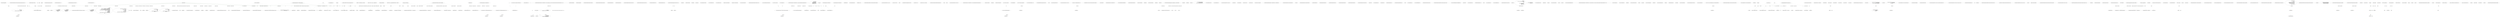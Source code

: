 digraph  {
n369 [label="CommandLine.Text.HelpText", span=""];
n370 [label="CommandLine.ParserResult<T>", span=""];
n371 [label=pr, span=""];
n372 [label="System.Func<CommandLine.Error, string>", span=""];
n373 [label=int, span=""];
n374 [label=text, span=""];
n375 [label=string, span=""];
n376 [label=maxLength, span=""];
n377 [label=remainingSpace, span=""];
n0 [cluster="CommandLine.Text.HelpText.HelpText()", label="Entry CommandLine.Text.HelpText.HelpText()", span="34-34"];
n1 [cluster="CommandLine.Text.HelpText.HelpText()", label="Exit CommandLine.Text.HelpText.HelpText()", span="34-34"];
n2 [cluster="CommandLine.Text.HelpText.HelpText(CommandLine.Text.SentenceBuilder)", label="Entry CommandLine.Text.HelpText.HelpText(CommandLine.Text.SentenceBuilder)", span="46-46"];
n3 [cluster="CommandLine.Text.HelpText.HelpText(CommandLine.Text.SentenceBuilder)", label="Exit CommandLine.Text.HelpText.HelpText(CommandLine.Text.SentenceBuilder)", span="46-46"];
n4 [cluster="CommandLine.Text.HelpText.HelpText(string)", label="Entry CommandLine.Text.HelpText.HelpText(string)", span="57-57"];
n5 [cluster="CommandLine.Text.HelpText.HelpText(string)", label="Exit CommandLine.Text.HelpText.HelpText(string)", span="57-57"];
n6 [cluster="CommandLine.Text.HelpText.HelpText(CommandLine.Text.SentenceBuilder, string)", label="Entry CommandLine.Text.HelpText.HelpText(CommandLine.Text.SentenceBuilder, string)", span="68-68"];
n7 [cluster="CommandLine.Text.HelpText.HelpText(CommandLine.Text.SentenceBuilder, string)", label="Exit CommandLine.Text.HelpText.HelpText(CommandLine.Text.SentenceBuilder, string)", span="68-68"];
n8 [cluster="CommandLine.Text.HelpText.HelpText(string, string)", label="Entry CommandLine.Text.HelpText.HelpText(string, string)", span="80-80"];
n9 [cluster="CommandLine.Text.HelpText.HelpText(string, string)", label="Exit CommandLine.Text.HelpText.HelpText(string, string)", span="80-80"];
n10 [cluster="CommandLine.Text.HelpText.HelpText(CommandLine.Text.SentenceBuilder, string, string)", label="Entry CommandLine.Text.HelpText.HelpText(CommandLine.Text.SentenceBuilder, string, string)", span="93-93"];
n11 [cluster="CommandLine.Text.HelpText.HelpText(CommandLine.Text.SentenceBuilder, string, string)", label="sentenceBuilder == null", span="95-95"];
n13 [cluster="CommandLine.Text.HelpText.HelpText(CommandLine.Text.SentenceBuilder, string, string)", label="heading == null", span="96-96"];
n15 [cluster="CommandLine.Text.HelpText.HelpText(CommandLine.Text.SentenceBuilder, string, string)", label="copyright == null", span="97-97"];
n19 [cluster="CommandLine.Text.HelpText.HelpText(CommandLine.Text.SentenceBuilder, string, string)", label="this.sentenceBuilder = sentenceBuilder", span="102-102"];
n20 [cluster="CommandLine.Text.HelpText.HelpText(CommandLine.Text.SentenceBuilder, string, string)", label="this.heading = heading", span="103-103"];
n21 [cluster="CommandLine.Text.HelpText.HelpText(CommandLine.Text.SentenceBuilder, string, string)", label="this.copyright = copyright", span="104-104"];
n12 [cluster="CommandLine.Text.HelpText.HelpText(CommandLine.Text.SentenceBuilder, string, string)", label="throw new ArgumentNullException(''sentenceBuilder'');", span="95-95"];
n14 [cluster="CommandLine.Text.HelpText.HelpText(CommandLine.Text.SentenceBuilder, string, string)", label="throw new ArgumentNullException(''heading'');", span="96-96"];
n16 [cluster="CommandLine.Text.HelpText.HelpText(CommandLine.Text.SentenceBuilder, string, string)", label="throw new ArgumentNullException(''copyright'');", span="97-97"];
n17 [cluster="CommandLine.Text.HelpText.HelpText(CommandLine.Text.SentenceBuilder, string, string)", label="preOptionsHelp = new StringBuilder(BuilderCapacity)", span="99-99"];
n18 [cluster="CommandLine.Text.HelpText.HelpText(CommandLine.Text.SentenceBuilder, string, string)", label="postOptionsHelp = new StringBuilder(BuilderCapacity)", span="100-100"];
n24 [cluster="System.Text.StringBuilder.StringBuilder(int)", label="Entry System.Text.StringBuilder.StringBuilder(int)", span="0-0"];
n22 [cluster="CommandLine.Text.HelpText.HelpText(CommandLine.Text.SentenceBuilder, string, string)", label="Exit CommandLine.Text.HelpText.HelpText(CommandLine.Text.SentenceBuilder, string, string)", span="93-93"];
n23 [cluster="System.ArgumentNullException.ArgumentNullException(string)", label="Entry System.ArgumentNullException.ArgumentNullException(string)", span="0-0"];
n25 [cluster="CommandLine.Text.HelpText.AutoBuild<T>(CommandLine.ParserResult<T>, System.Func<CommandLine.Text.HelpText, CommandLine.Text.HelpText>, bool)", label="Entry CommandLine.Text.HelpText.AutoBuild<T>(CommandLine.ParserResult<T>, System.Func<CommandLine.Text.HelpText, CommandLine.Text.HelpText>, bool)", span="199-199"];
n26 [cluster="CommandLine.Text.HelpText.AutoBuild<T>(CommandLine.ParserResult<T>, System.Func<CommandLine.Text.HelpText, CommandLine.Text.HelpText>, bool)", label="var auto = new HelpText {\r\n                Heading = HeadingInfo.Default,\r\n                Copyright = CopyrightInfo.Default,\r\n                AdditionalNewLineAfterOption = true,\r\n                AddDashesToOption = !verbsIndex\r\n            }", span="204-209"];
n28 [cluster="CommandLine.Text.HelpText.AutoBuild<T>(CommandLine.ParserResult<T>, System.Func<CommandLine.Text.HelpText, CommandLine.Text.HelpText>, bool)", label="onError != null && parserResult.Tag == ParserResultType.NotParsed", span="213-213"];
n29 [cluster="CommandLine.Text.HelpText.AutoBuild<T>(CommandLine.ParserResult<T>, System.Func<CommandLine.Text.HelpText, CommandLine.Text.HelpText>, bool)", label="errors = ((NotParsed<T>)parserResult).Errors", span="215-215"];
n31 [cluster="CommandLine.Text.HelpText.AutoBuild<T>(CommandLine.ParserResult<T>, System.Func<CommandLine.Text.HelpText, CommandLine.Text.HelpText>, bool)", label="auto = onError(auto)", span="219-219"];
n38 [cluster="CommandLine.Text.HelpText.AutoBuild<T>(CommandLine.ParserResult<T>, System.Func<CommandLine.Text.HelpText, CommandLine.Text.HelpText>, bool)", label="(verbsIndex && parserResult.VerbTypes.Any()) || errors.Any(e => e.Tag == ErrorType.NoVerbSelectedError)", span="235-235"];
n40 [cluster="CommandLine.Text.HelpText.AutoBuild<T>(CommandLine.ParserResult<T>, System.Func<CommandLine.Text.HelpText, CommandLine.Text.HelpText>, bool)", label="auto.AddVerbs(parserResult.VerbTypes.ToArray())", span="238-238"];
n41 [cluster="CommandLine.Text.HelpText.AutoBuild<T>(CommandLine.ParserResult<T>, System.Func<CommandLine.Text.HelpText, CommandLine.Text.HelpText>, bool)", label="auto.AddOptions(parserResult.Value)", span="242-242"];
n27 [cluster="CommandLine.Text.HelpText.AutoBuild<T>(CommandLine.ParserResult<T>, System.Func<CommandLine.Text.HelpText, CommandLine.Text.HelpText>, bool)", label="var errors = Enumerable.Empty<Error>()", span="211-211"];
n34 [cluster="CommandLine.Text.HelpText.AutoBuild<T>(CommandLine.ParserResult<T>, System.Func<CommandLine.Text.HelpText, CommandLine.Text.HelpText>, bool)", label="license.FromJust().AddToHelpText(auto, true)", span="226-226"];
n37 [cluster="CommandLine.Text.HelpText.AutoBuild<T>(CommandLine.ParserResult<T>, System.Func<CommandLine.Text.HelpText, CommandLine.Text.HelpText>, bool)", label="usage.FromJust().AddToHelpText(auto, true)", span="232-232"];
n39 [cluster="CommandLine.Text.HelpText.AutoBuild<T>(CommandLine.ParserResult<T>, System.Func<CommandLine.Text.HelpText, CommandLine.Text.HelpText>, bool)", label="auto.AddDashesToOption = false", span="237-237"];
n42 [cluster="CommandLine.Text.HelpText.AutoBuild<T>(CommandLine.ParserResult<T>, System.Func<CommandLine.Text.HelpText, CommandLine.Text.HelpText>, bool)", label="return auto;", span="245-245"];
n44 [cluster="System.Linq.Enumerable.Empty<TResult>()", label="Entry System.Linq.Enumerable.Empty<TResult>()", span="0-0"];
n32 [cluster="CommandLine.Text.HelpText.AutoBuild<T>(CommandLine.ParserResult<T>, System.Func<CommandLine.Text.HelpText, CommandLine.Text.HelpText>, bool)", label="var license = ReflectionHelper.GetAttribute<AssemblyLicenseAttribute>()", span="223-223"];
n30 [cluster="CommandLine.Text.HelpText.AutoBuild<T>(CommandLine.ParserResult<T>, System.Func<CommandLine.Text.HelpText, CommandLine.Text.HelpText>, bool)", label="FilterMeaningfulErrors(errors).Any()", span="217-217"];
n45 [cluster="CommandLine.Text.HelpText.FilterMeaningfulErrors(System.Collections.Generic.IEnumerable<CommandLine.Error>)", label="Entry CommandLine.Text.HelpText.FilterMeaningfulErrors(System.Collections.Generic.IEnumerable<CommandLine.Error>)", span="477-477"];
n46 [cluster="System.Collections.Generic.IEnumerable<TSource>.Any<TSource>()", label="Entry System.Collections.Generic.IEnumerable<TSource>.Any<TSource>()", span="0-0"];
n47 [cluster="System.Func<T, TResult>.Invoke(T)", label="Entry System.Func<T, TResult>.Invoke(T)", span="0-0"];
n33 [cluster="CommandLine.Text.HelpText.AutoBuild<T>(CommandLine.ParserResult<T>, System.Func<CommandLine.Text.HelpText, CommandLine.Text.HelpText>, bool)", label="license.IsJust()", span="224-224"];
n48 [cluster="CommandLine.Infrastructure.ReflectionHelper.GetAttribute<TAttribute>()", label="Entry CommandLine.Infrastructure.ReflectionHelper.GetAttribute<TAttribute>()", span="12-12"];
n35 [cluster="CommandLine.Text.HelpText.AutoBuild<T>(CommandLine.ParserResult<T>, System.Func<CommandLine.Text.HelpText, CommandLine.Text.HelpText>, bool)", label="var usage = ReflectionHelper.GetAttribute<AssemblyUsageAttribute>()", span="229-229"];
n49 [cluster="CSharpx.Maybe<T>.IsJust<T>()", label="Entry CSharpx.Maybe<T>.IsJust<T>()", span="175-175"];
n50 [cluster="CSharpx.Maybe<T>.FromJust<T>(System.Exception)", label="Entry CSharpx.Maybe<T>.FromJust<T>(System.Exception)", span="160-160"];
n51 [cluster="CommandLine.Text.MultilineTextAttribute.AddToHelpText(CommandLine.Text.HelpText, bool)", label="Entry CommandLine.Text.MultilineTextAttribute.AddToHelpText(CommandLine.Text.HelpText, bool)", span="155-155"];
n36 [cluster="CommandLine.Text.HelpText.AutoBuild<T>(CommandLine.ParserResult<T>, System.Func<CommandLine.Text.HelpText, CommandLine.Text.HelpText>, bool)", label="usage.IsJust()", span="230-230"];
n52 [cluster="Unk.Any", label="Entry Unk.Any", span=""];
n56 [cluster="lambda expression", label="Entry lambda expression", span="235-235"];
n53 [cluster="System.Collections.Generic.IEnumerable<TSource>.ToArray<TSource>()", label="Entry System.Collections.Generic.IEnumerable<TSource>.ToArray<TSource>()", span="0-0"];
n54 [cluster="CommandLine.Text.HelpText.AddVerbs(params System.Type[])", label="Entry CommandLine.Text.HelpText.AddVerbs(params System.Type[])", span="372-372"];
n55 [cluster="CommandLine.Text.HelpText.AddOptions<T>(T)", label="Entry CommandLine.Text.HelpText.AddOptions<T>(T)", span="356-356"];
n43 [cluster="CommandLine.Text.HelpText.AutoBuild<T>(CommandLine.ParserResult<T>, System.Func<CommandLine.Text.HelpText, CommandLine.Text.HelpText>, bool)", label="Exit CommandLine.Text.HelpText.AutoBuild<T>(CommandLine.ParserResult<T>, System.Func<CommandLine.Text.HelpText, CommandLine.Text.HelpText>, bool)", span="199-199"];
n57 [cluster="lambda expression", label="e.Tag == ErrorType.NoVerbSelectedError", span="235-235"];
n58 [cluster="lambda expression", label="Exit lambda expression", span="235-235"];
n59 [cluster="CommandLine.Text.HelpText.AutoBuild<T>(CommandLine.ParserResult<T>)", label="Entry CommandLine.Text.HelpText.AutoBuild<T>(CommandLine.ParserResult<T>)", span="258-258"];
n60 [cluster="CommandLine.Text.HelpText.AutoBuild<T>(CommandLine.ParserResult<T>)", label="parserResult.Tag != ParserResultType.NotParsed", span="260-260"];
n62 [cluster="CommandLine.Text.HelpText.AutoBuild<T>(CommandLine.ParserResult<T>)", label="var errors = ((NotParsed<T>)parserResult).Errors", span="265-265"];
n66 [cluster="CommandLine.Text.HelpText.AutoBuild<T>(CommandLine.ParserResult<T>)", label="return AutoBuild(parserResult, current => DefaultParsingErrorsHandler(parserResult, current));", span="274-274"];
n86 [cluster="lambda expression", label="DefaultParsingErrorsHandler(parserResult, current)", span="274-274"];
n71 [cluster="CommandLine.Text.HelpText.AutoBuild<T>(CommandLine.ParserResult<T>)", label="return AutoBuild(parserResult, current => DefaultParsingErrorsHandler(parserResult, current), true);", span="284-284"];
n93 [cluster="lambda expression", label="DefaultParsingErrorsHandler(parserResult, current)", span="284-284"];
n61 [cluster="CommandLine.Text.HelpText.AutoBuild<T>(CommandLine.ParserResult<T>)", label="throw new InvalidOperationException();", span="262-262"];
n63 [cluster="CommandLine.Text.HelpText.AutoBuild<T>(CommandLine.ParserResult<T>)", label="errors.Any(e => e.Tag == ErrorType.VersionRequestedError)", span="267-267"];
n65 [cluster="CommandLine.Text.HelpText.AutoBuild<T>(CommandLine.ParserResult<T>)", label="!errors.Any(e => e.Tag == ErrorType.HelpVerbRequestedError)", span="272-272"];
n67 [cluster="CommandLine.Text.HelpText.AutoBuild<T>(CommandLine.ParserResult<T>)", label="var err = errors.OfType<HelpVerbRequestedError>().Single()", span="277-277"];
n64 [cluster="CommandLine.Text.HelpText.AutoBuild<T>(CommandLine.ParserResult<T>)", label="return new HelpText(HeadingInfo.Default).AddPreOptionsLine(Environment.NewLine);", span="269-269"];
n79 [cluster="lambda expression", label="Entry lambda expression", span="267-267"];
n82 [cluster="lambda expression", label="Entry lambda expression", span="272-272"];
n68 [cluster="CommandLine.Text.HelpText.AutoBuild<T>(CommandLine.ParserResult<T>)", label="err.Matched", span="278-278"];
n75 [cluster="System.Collections.IEnumerable.OfType<TResult>()", label="Entry System.Collections.IEnumerable.OfType<TResult>()", span="0-0"];
n76 [cluster="System.Collections.Generic.IEnumerable<TSource>.Single<TSource>()", label="Entry System.Collections.Generic.IEnumerable<TSource>.Single<TSource>()", span="0-0"];
n69 [cluster="CommandLine.Text.HelpText.AutoBuild<T>(CommandLine.ParserResult<T>)", label="var pr = new NotParsed<object>(err.Type.AutoDefault(), Enumerable.Empty<Error>())", span="280-280"];
n70 [cluster="CommandLine.Text.HelpText.AutoBuild<T>(CommandLine.ParserResult<T>)", label="return AutoBuild(pr, current => DefaultParsingErrorsHandler(pr, current));", span="281-281"];
n77 [cluster="CommandLine.NotParsed<T>.NotParsed(T, System.Collections.Generic.IEnumerable<CommandLine.Error>)", label="Entry CommandLine.NotParsed<T>.NotParsed(T, System.Collections.Generic.IEnumerable<CommandLine.Error>)", span="142-142"];
n78 [cluster="System.Type.AutoDefault()", label="Entry System.Type.AutoDefault()", span="138-138"];
n90 [cluster="lambda expression", label="DefaultParsingErrorsHandler(pr, current)", span="281-281"];
n72 [cluster="CommandLine.Text.HelpText.AutoBuild<T>(CommandLine.ParserResult<T>)", label="Exit CommandLine.Text.HelpText.AutoBuild<T>(CommandLine.ParserResult<T>)", span="258-258"];
n85 [cluster="lambda expression", label="Entry lambda expression", span="274-274"];
n89 [cluster="lambda expression", label="Entry lambda expression", span="281-281"];
n92 [cluster="lambda expression", label="Entry lambda expression", span="284-284"];
n73 [cluster="System.InvalidOperationException.InvalidOperationException()", label="Entry System.InvalidOperationException.InvalidOperationException()", span="0-0"];
n74 [cluster="CommandLine.Text.HelpText.AddPreOptionsLine(string)", label="Entry CommandLine.Text.HelpText.AddPreOptionsLine(string)", span="336-336"];
n80 [cluster="lambda expression", label="e.Tag == ErrorType.VersionRequestedError", span="267-267"];
n81 [cluster="lambda expression", label="Exit lambda expression", span="267-267"];
n83 [cluster="lambda expression", label="e.Tag == ErrorType.HelpVerbRequestedError", span="272-272"];
n84 [cluster="lambda expression", label="Exit lambda expression", span="272-272"];
n87 [cluster="lambda expression", label="Exit lambda expression", span="274-274"];
n88 [cluster="CommandLine.Text.HelpText.DefaultParsingErrorsHandler<T>(CommandLine.ParserResult<T>, CommandLine.Text.HelpText)", label="Entry CommandLine.Text.HelpText.DefaultParsingErrorsHandler<T>(CommandLine.ParserResult<T>, CommandLine.Text.HelpText)", span="292-292"];
n91 [cluster="lambda expression", label="Exit lambda expression", span="281-281"];
n94 [cluster="lambda expression", label="Exit lambda expression", span="284-284"];
n95 [cluster="CommandLine.Text.HelpText.DefaultParsingErrorsHandler<T>(CommandLine.ParserResult<T>, CommandLine.Text.HelpText)", label="parserResult == null", span="294-294"];
n97 [cluster="CommandLine.Text.HelpText.DefaultParsingErrorsHandler<T>(CommandLine.ParserResult<T>, CommandLine.Text.HelpText)", label="current == null", span="295-295"];
n99 [cluster="CommandLine.Text.HelpText.DefaultParsingErrorsHandler<T>(CommandLine.ParserResult<T>, CommandLine.Text.HelpText)", label="FilterMeaningfulErrors(((NotParsed<T>)parserResult).Errors).Empty()", span="297-297"];
n100 [cluster="CommandLine.Text.HelpText.DefaultParsingErrorsHandler<T>(CommandLine.ParserResult<T>, CommandLine.Text.HelpText)", label="return current;", span="299-299"];
n101 [cluster="CommandLine.Text.HelpText.DefaultParsingErrorsHandler<T>(CommandLine.ParserResult<T>, CommandLine.Text.HelpText)", label="var errors = RenderParsingErrorsText(parserResult,\r\n                current.SentenceBuilder.FormatError,\r\n                current.SentenceBuilder.FormatMutuallyExclusiveSetErrors,\r\n                2)", span="302-305"];
n103 [cluster="CommandLine.Text.HelpText.DefaultParsingErrorsHandler<T>(CommandLine.ParserResult<T>, CommandLine.Text.HelpText)", label="return current;", span="308-308"];
n108 [cluster="CommandLine.Text.HelpText.DefaultParsingErrorsHandler<T>(CommandLine.ParserResult<T>, CommandLine.Text.HelpText)", label="return current;", span="318-318"];
n96 [cluster="CommandLine.Text.HelpText.DefaultParsingErrorsHandler<T>(CommandLine.ParserResult<T>, CommandLine.Text.HelpText)", label="throw new ArgumentNullException(''parserResult'');", span="294-294"];
n98 [cluster="CommandLine.Text.HelpText.DefaultParsingErrorsHandler<T>(CommandLine.ParserResult<T>, CommandLine.Text.HelpText)", label="throw new ArgumentNullException(''current'');", span="295-295"];
n110 [cluster="System.Collections.Generic.IEnumerable<TSource>.Empty<TSource>()", label="Entry System.Collections.Generic.IEnumerable<TSource>.Empty<TSource>()", span="31-31"];
n102 [cluster="CommandLine.Text.HelpText.DefaultParsingErrorsHandler<T>(CommandLine.ParserResult<T>, CommandLine.Text.HelpText)", label="string.IsNullOrEmpty(errors)", span="306-306"];
n111 [cluster="CommandLine.Text.HelpText.RenderParsingErrorsText<T>(CommandLine.ParserResult<T>, System.Func<CommandLine.Error, string>, System.Func<System.Collections.Generic.IEnumerable<CommandLine.MutuallyExclusiveSetError>, string>, int)", label="Entry CommandLine.Text.HelpText.RenderParsingErrorsText<T>(CommandLine.ParserResult<T>, System.Func<CommandLine.Error, string>, System.Func<System.Collections.Generic.IEnumerable<CommandLine.MutuallyExclusiveSetError>, string>, int)", span="422-422"];
n112 [cluster="string.IsNullOrEmpty(string)", label="Entry string.IsNullOrEmpty(string)", span="0-0"];
n113 [cluster="System.Func<TResult>.Invoke()", label="Entry System.Func<TResult>.Invoke()", span="0-0"];
n114 [cluster="string.Concat(string, string)", label="Entry string.Concat(string, string)", span="0-0"];
n115 [cluster="string.Split(string[], System.StringSplitOptions)", label="Entry string.Split(string[], System.StringSplitOptions)", span="0-0"];
n109 [cluster="CommandLine.Text.HelpText.DefaultParsingErrorsHandler<T>(CommandLine.ParserResult<T>, CommandLine.Text.HelpText)", label="Exit CommandLine.Text.HelpText.DefaultParsingErrorsHandler<T>(CommandLine.ParserResult<T>, CommandLine.Text.HelpText)", span="292-292"];
n116 [cluster="CommandLine.Text.HelpText.implicit operator string(CommandLine.Text.HelpText)", label="Entry CommandLine.Text.HelpText.implicit operator string(CommandLine.Text.HelpText)", span="326-326"];
n117 [cluster="CommandLine.Text.HelpText.implicit operator string(CommandLine.Text.HelpText)", label="return info.ToString();", span="328-328"];
n118 [cluster="CommandLine.Text.HelpText.implicit operator string(CommandLine.Text.HelpText)", label="Exit CommandLine.Text.HelpText.implicit operator string(CommandLine.Text.HelpText)", span="326-326"];
n119 [cluster="CommandLine.Text.HelpText.ToString()", label="Entry CommandLine.Text.HelpText.ToString()", span="459-459"];
n120 [cluster="CommandLine.Text.HelpText.AddPreOptionsLine(string)", label="return AddPreOptionsLine(value, MaximumDisplayWidth);", span="338-338"];
n121 [cluster="CommandLine.Text.HelpText.AddPreOptionsLine(string)", label="Exit CommandLine.Text.HelpText.AddPreOptionsLine(string)", span="336-336"];
n122 [cluster="CommandLine.Text.HelpText.AddPreOptionsLine(string, int)", label="Entry CommandLine.Text.HelpText.AddPreOptionsLine(string, int)", span="584-584"];
n123 [cluster="CommandLine.Text.HelpText.AddPostOptionsLine(string)", label="Entry CommandLine.Text.HelpText.AddPostOptionsLine(string)", span="346-346"];
n124 [cluster="CommandLine.Text.HelpText.AddPostOptionsLine(string)", label="return AddLine(postOptionsHelp, value);", span="348-348"];
n125 [cluster="CommandLine.Text.HelpText.AddPostOptionsLine(string)", label="Exit CommandLine.Text.HelpText.AddPostOptionsLine(string)", span="346-346"];
n126 [cluster="CommandLine.Text.HelpText.AddLine(System.Text.StringBuilder, string)", label="Entry CommandLine.Text.HelpText.AddLine(System.Text.StringBuilder, string)", span="704-704"];
n127 [cluster="CommandLine.Text.HelpText.AddOptions<T>(T)", label="Equals(options, default(T))", span="358-358"];
n129 [cluster="CommandLine.Text.HelpText.AddOptions<T>(T)", label="return AddOptionsImpl(\r\n                this.GetSpecificationsFromType(options),\r\n                SentenceBuilder.RequiredWord(),\r\n                MaximumDisplayWidth);", span="360-363"];
n128 [cluster="CommandLine.Text.HelpText.AddOptions<T>(T)", label="throw new ArgumentNullException(''options'');", span="358-358"];
n131 [cluster="object.Equals(object, object)", label="Entry object.Equals(object, object)", span="0-0"];
n130 [cluster="CommandLine.Text.HelpText.AddOptions<T>(T)", label="Exit CommandLine.Text.HelpText.AddOptions<T>(T)", span="356-356"];
n132 [cluster="CommandLine.Text.HelpText.GetSpecificationsFromType<T>(T)", label="Entry CommandLine.Text.HelpText.GetSpecificationsFromType<T>(T)", span="520-520"];
n133 [cluster="CommandLine.Text.HelpText.AddOptionsImpl(System.Collections.Generic.IEnumerable<CommandLine.Core.Specification>, string, int)", label="Entry CommandLine.Text.HelpText.AddOptionsImpl(System.Collections.Generic.IEnumerable<CommandLine.Core.Specification>, string, int)", span="546-546"];
n134 [cluster="CommandLine.Text.HelpText.AddVerbs(params System.Type[])", label="types == null", span="374-374"];
n136 [cluster="CommandLine.Text.HelpText.AddVerbs(params System.Type[])", label="types.Length == 0", span="375-375"];
n138 [cluster="CommandLine.Text.HelpText.AddVerbs(params System.Type[])", label="return AddOptionsImpl(\r\n                this.AdaptVerbsToSpecifications(types),\r\n                SentenceBuilder.RequiredWord(),\r\n                MaximumDisplayWidth);", span="377-380"];
n135 [cluster="CommandLine.Text.HelpText.AddVerbs(params System.Type[])", label="throw new ArgumentNullException(''types'');", span="374-374"];
n137 [cluster="CommandLine.Text.HelpText.AddVerbs(params System.Type[])", label="throw new ArgumentOutOfRangeException(''types'');", span="375-375"];
n139 [cluster="CommandLine.Text.HelpText.AddVerbs(params System.Type[])", label="Exit CommandLine.Text.HelpText.AddVerbs(params System.Type[])", span="372-372"];
n141 [cluster="CommandLine.Text.HelpText.AdaptVerbsToSpecifications(System.Collections.Generic.IEnumerable<System.Type>)", label="Entry CommandLine.Text.HelpText.AdaptVerbsToSpecifications(System.Collections.Generic.IEnumerable<System.Type>)", span="534-534"];
n140 [cluster="System.ArgumentOutOfRangeException.ArgumentOutOfRangeException(string)", label="Entry System.ArgumentOutOfRangeException.ArgumentOutOfRangeException(string)", span="0-0"];
n142 [cluster="CommandLine.Text.HelpText.AddOptions<T>(int, T)", label="Entry CommandLine.Text.HelpText.AddOptions<T>(int, T)", span="389-389"];
n143 [cluster="CommandLine.Text.HelpText.AddOptions<T>(int, T)", label="Equals(options, default(T))", span="391-391"];
n145 [cluster="CommandLine.Text.HelpText.AddOptions<T>(int, T)", label="return AddOptionsImpl(\r\n                this.GetSpecificationsFromType(options),\r\n                SentenceBuilder.RequiredWord(),\r\n                maximumLength);", span="393-396"];
n144 [cluster="CommandLine.Text.HelpText.AddOptions<T>(int, T)", label="throw new ArgumentNullException(''options'');", span="391-391"];
n146 [cluster="CommandLine.Text.HelpText.AddOptions<T>(int, T)", label="Exit CommandLine.Text.HelpText.AddOptions<T>(int, T)", span="389-389"];
n147 [cluster="CommandLine.Text.HelpText.AddVerbs(int, params System.Type[])", label="Entry CommandLine.Text.HelpText.AddVerbs(int, params System.Type[])", span="406-406"];
n148 [cluster="CommandLine.Text.HelpText.AddVerbs(int, params System.Type[])", label="types == null", span="408-408"];
n150 [cluster="CommandLine.Text.HelpText.AddVerbs(int, params System.Type[])", label="types.Length == 0", span="409-409"];
n152 [cluster="CommandLine.Text.HelpText.AddVerbs(int, params System.Type[])", label="return AddOptionsImpl(this.AdaptVerbsToSpecifications(types), SentenceBuilder.RequiredWord(), maximumLength);", span="411-411"];
n149 [cluster="CommandLine.Text.HelpText.AddVerbs(int, params System.Type[])", label="throw new ArgumentNullException(''types'');", span="408-408"];
n151 [cluster="CommandLine.Text.HelpText.AddVerbs(int, params System.Type[])", label="throw new ArgumentOutOfRangeException(''types'');", span="409-409"];
n153 [cluster="CommandLine.Text.HelpText.AddVerbs(int, params System.Type[])", label="Exit CommandLine.Text.HelpText.AddVerbs(int, params System.Type[])", span="406-406"];
n154 [cluster="CommandLine.Text.HelpText.RenderParsingErrorsText<T>(CommandLine.ParserResult<T>, System.Func<CommandLine.Error, string>, System.Func<System.Collections.Generic.IEnumerable<CommandLine.MutuallyExclusiveSetError>, string>, int)", label="parserResult == null", span="428-428"];
n156 [cluster="CommandLine.Text.HelpText.RenderParsingErrorsText<T>(CommandLine.ParserResult<T>, System.Func<CommandLine.Error, string>, System.Func<System.Collections.Generic.IEnumerable<CommandLine.MutuallyExclusiveSetError>, string>, int)", label="var meaningfulErrors =\r\n                FilterMeaningfulErrors(((NotParsed<T>)parserResult).Errors)", span="430-431"];
n160 [cluster="CommandLine.Text.HelpText.RenderParsingErrorsText<T>(CommandLine.ParserResult<T>, System.Func<CommandLine.Error, string>, System.Func<System.Collections.Generic.IEnumerable<CommandLine.MutuallyExclusiveSetError>, string>, int)", label="meaningfulErrors\r\n                .Where(e => e.Tag != ErrorType.MutuallyExclusiveSetError)\r\n                .ForEach(\r\n                    error =>\r\n                        {\r\n                            var line = new StringBuilder(indent.Spaces())\r\n                                .Append(formatError(error)); \r\n                            text.AppendLine(line.ToString());\r\n                        })", span="438-446"];
n173 [cluster="lambda expression", label="var line = new StringBuilder(indent.Spaces())\r\n                                .Append(formatError(error))", span="443-444"];
n161 [cluster="CommandLine.Text.HelpText.RenderParsingErrorsText<T>(CommandLine.ParserResult<T>, System.Func<CommandLine.Error, string>, System.Func<System.Collections.Generic.IEnumerable<CommandLine.MutuallyExclusiveSetError>, string>, int)", label="text.AppendIfNotEmpty(\r\n                formatMutuallyExclusiveSetErrors(\r\n                    meaningfulErrors.OfType<MutuallyExclusiveSetError>()))", span="448-450"];
n155 [cluster="CommandLine.Text.HelpText.RenderParsingErrorsText<T>(CommandLine.ParserResult<T>, System.Func<CommandLine.Error, string>, System.Func<System.Collections.Generic.IEnumerable<CommandLine.MutuallyExclusiveSetError>, string>, int)", label="throw new ArgumentNullException(''parserResult'');", span="428-428"];
n157 [cluster="CommandLine.Text.HelpText.RenderParsingErrorsText<T>(CommandLine.ParserResult<T>, System.Func<CommandLine.Error, string>, System.Func<System.Collections.Generic.IEnumerable<CommandLine.MutuallyExclusiveSetError>, string>, int)", label="meaningfulErrors.Empty()", span="432-432"];
n158 [cluster="CommandLine.Text.HelpText.RenderParsingErrorsText<T>(CommandLine.ParserResult<T>, System.Func<CommandLine.Error, string>, System.Func<System.Collections.Generic.IEnumerable<CommandLine.MutuallyExclusiveSetError>, string>, int)", label="return string.Empty;", span="434-434"];
n159 [cluster="CommandLine.Text.HelpText.RenderParsingErrorsText<T>(CommandLine.ParserResult<T>, System.Func<CommandLine.Error, string>, System.Func<System.Collections.Generic.IEnumerable<CommandLine.MutuallyExclusiveSetError>, string>, int)", label="var text = new StringBuilder()", span="437-437"];
n164 [cluster="System.Text.StringBuilder.StringBuilder()", label="Entry System.Text.StringBuilder.StringBuilder()", span="0-0"];
n174 [cluster="lambda expression", label="text.AppendLine(line.ToString())", span="445-445"];
n162 [cluster="CommandLine.Text.HelpText.RenderParsingErrorsText<T>(CommandLine.ParserResult<T>, System.Func<CommandLine.Error, string>, System.Func<System.Collections.Generic.IEnumerable<CommandLine.MutuallyExclusiveSetError>, string>, int)", label="return text.ToString();", span="452-452"];
n165 [cluster="Unk.Where", label="Entry Unk.Where", span=""];
n166 [cluster="Unk.ForEach", label="Entry Unk.ForEach", span=""];
n169 [cluster="lambda expression", label="Entry lambda expression", span="439-439"];
n172 [cluster="lambda expression", label="Entry lambda expression", span="441-446"];
n167 [cluster="System.Text.StringBuilder.AppendIfNotEmpty(params string[])", label="Entry System.Text.StringBuilder.AppendIfNotEmpty(params string[])", span="47-47"];
n163 [cluster="CommandLine.Text.HelpText.RenderParsingErrorsText<T>(CommandLine.ParserResult<T>, System.Func<CommandLine.Error, string>, System.Func<System.Collections.Generic.IEnumerable<CommandLine.MutuallyExclusiveSetError>, string>, int)", label="Exit CommandLine.Text.HelpText.RenderParsingErrorsText<T>(CommandLine.ParserResult<T>, System.Func<CommandLine.Error, string>, System.Func<System.Collections.Generic.IEnumerable<CommandLine.MutuallyExclusiveSetError>, string>, int)", span="422-422"];
n168 [cluster="System.Text.StringBuilder.ToString()", label="Entry System.Text.StringBuilder.ToString()", span="0-0"];
n170 [cluster="lambda expression", label="e.Tag != ErrorType.MutuallyExclusiveSetError", span="439-439"];
n171 [cluster="lambda expression", label="Exit lambda expression", span="439-439"];
n176 [cluster="System.Text.StringBuilder.StringBuilder(string)", label="Entry System.Text.StringBuilder.StringBuilder(string)", span="0-0"];
n177 [cluster="int.Spaces()", label="Entry int.Spaces()", span="30-30"];
n178 [cluster="Unk.formatError", label="Entry Unk.formatError", span=""];
n179 [cluster="System.Text.StringBuilder.Append(string)", label="Entry System.Text.StringBuilder.Append(string)", span="0-0"];
n175 [cluster="lambda expression", label="Exit lambda expression", span="441-446"];
n180 [cluster="System.Text.StringBuilder.AppendLine(string)", label="Entry System.Text.StringBuilder.AppendLine(string)", span="0-0"];
n181 [cluster="CommandLine.Text.HelpText.ToString()", label="int ExtraLength = 10", span="461-461"];
n182 [cluster="CommandLine.Text.HelpText.ToString()", label="return\r\n                new StringBuilder(\r\n                    heading.SafeLength() + copyright.SafeLength() + preOptionsHelp.SafeLength() +\r\n                        optionsHelp.SafeLength() + ExtraLength).Append(heading)\r\n                    .AppendWhen(!string.IsNullOrEmpty(copyright), Environment.NewLine, copyright)\r\n                    .AppendWhen(preOptionsHelp.Length > 0, Environment.NewLine, preOptionsHelp.ToString())\r\n                    .AppendWhen(\r\n                        optionsHelp != null && optionsHelp.Length > 0,\r\n                        Environment.NewLine,\r\n                        Environment.NewLine,\r\n                        optionsHelp.SafeToString())\r\n                    .AppendWhen(postOptionsHelp.Length > 0, Environment.NewLine, postOptionsHelp.ToString())\r\n                .ToString();", span="462-474"];
n183 [cluster="CommandLine.Text.HelpText.ToString()", label="Exit CommandLine.Text.HelpText.ToString()", span="459-459"];
n184 [cluster="string.SafeLength()", label="Entry string.SafeLength()", span="40-40"];
n185 [cluster="System.Text.StringBuilder.SafeLength()", label="Entry System.Text.StringBuilder.SafeLength()", span="64-64"];
n186 [cluster="System.Text.StringBuilder.AppendWhen(bool, params string[])", label="Entry System.Text.StringBuilder.AppendWhen(bool, params string[])", span="9-9"];
n187 [cluster="System.Text.StringBuilder.SafeToString()", label="Entry System.Text.StringBuilder.SafeToString()", span="59-59"];
n188 [cluster="CommandLine.Text.HelpText.FilterMeaningfulErrors(System.Collections.Generic.IEnumerable<CommandLine.Error>)", label="return errors.Where(e => e.Tag != ErrorType.HelpRequestedError && e.Tag != ErrorType.HelpVerbRequestedError);", span="479-479"];
n189 [cluster="CommandLine.Text.HelpText.FilterMeaningfulErrors(System.Collections.Generic.IEnumerable<CommandLine.Error>)", label="Exit CommandLine.Text.HelpText.FilterMeaningfulErrors(System.Collections.Generic.IEnumerable<CommandLine.Error>)", span="477-477"];
n190 [cluster="lambda expression", label="Entry lambda expression", span="479-479"];
n191 [cluster="lambda expression", label="e.Tag != ErrorType.HelpRequestedError && e.Tag != ErrorType.HelpVerbRequestedError", span="479-479"];
n192 [cluster="lambda expression", label="Exit lambda expression", span="479-479"];
n193 [cluster="CommandLine.Text.HelpText.AddLine(System.Text.StringBuilder, string, int)", label="Entry CommandLine.Text.HelpText.AddLine(System.Text.StringBuilder, string, int)", span="482-482"];
n194 [cluster="CommandLine.Text.HelpText.AddLine(System.Text.StringBuilder, string, int)", label="builder.AppendWhen(builder.Length > 0, Environment.NewLine)", span="484-484"];
n196 [cluster="CommandLine.Text.HelpText.AddLine(System.Text.StringBuilder, string, int)", label="var words = value.Split(new[] { ' ' })", span="488-488"];
n199 [cluster="CommandLine.Text.HelpText.AddLine(System.Text.StringBuilder, string, int)", label="words[i].Length < (maximumLength - wordBuffer)", span="491-491"];
n200 [cluster="CommandLine.Text.HelpText.AddLine(System.Text.StringBuilder, string, int)", label="builder.Append(words[i])", span="493-493"];
n202 [cluster="CommandLine.Text.HelpText.AddLine(System.Text.StringBuilder, string, int)", label="(maximumLength - wordBuffer) > 1 && i != words.Length - 1", span="495-495"];
n203 [cluster="CommandLine.Text.HelpText.AddLine(System.Text.StringBuilder, string, int)", label="builder.Append('' '')", span="497-497"];
n205 [cluster="CommandLine.Text.HelpText.AddLine(System.Text.StringBuilder, string, int)", label="words[i].Length >= maximumLength && wordBuffer == 0", span="501-501"];
n206 [cluster="CommandLine.Text.HelpText.AddLine(System.Text.StringBuilder, string, int)", label="builder.Append(words[i].Substring(0, maximumLength))", span="503-503"];
n207 [cluster="CommandLine.Text.HelpText.AddLine(System.Text.StringBuilder, string, int)", label="wordBuffer = maximumLength", span="504-504"];
n209 [cluster="CommandLine.Text.HelpText.AddLine(System.Text.StringBuilder, string, int)", label="value = value.Substring(Math.Min(wordBuffer, value.Length))", span="512-512"];
n210 [cluster="CommandLine.Text.HelpText.AddLine(System.Text.StringBuilder, string, int)", label="builder.AppendWhen(value.Length > 0, Environment.NewLine)", span="513-513"];
n211 [cluster="CommandLine.Text.HelpText.AddLine(System.Text.StringBuilder, string, int)", label="value.Length > maximumLength", span="515-515"];
n212 [cluster="CommandLine.Text.HelpText.AddLine(System.Text.StringBuilder, string, int)", label="builder.Append(value)", span="517-517"];
n195 [cluster="CommandLine.Text.HelpText.AddLine(System.Text.StringBuilder, string, int)", label="var wordBuffer = 0", span="487-487"];
n201 [cluster="CommandLine.Text.HelpText.AddLine(System.Text.StringBuilder, string, int)", label="wordBuffer += words[i].Length", span="494-494"];
n197 [cluster="CommandLine.Text.HelpText.AddLine(System.Text.StringBuilder, string, int)", label="var i = 0", span="489-489"];
n214 [cluster="string.Split(params char[])", label="Entry string.Split(params char[])", span="0-0"];
n198 [cluster="CommandLine.Text.HelpText.AddLine(System.Text.StringBuilder, string, int)", label="i < words.Length", span="489-489"];
n208 [cluster="CommandLine.Text.HelpText.AddLine(System.Text.StringBuilder, string, int)", label="i++", span="489-489"];
n204 [cluster="CommandLine.Text.HelpText.AddLine(System.Text.StringBuilder, string, int)", label="wordBuffer++", span="498-498"];
n215 [cluster="string.Substring(int, int)", label="Entry string.Substring(int, int)", span="0-0"];
n216 [cluster="System.Math.Min(int, int)", label="Entry System.Math.Min(int, int)", span="0-0"];
n217 [cluster="string.Substring(int)", label="Entry string.Substring(int)", span="0-0"];
n213 [cluster="CommandLine.Text.HelpText.AddLine(System.Text.StringBuilder, string, int)", label="Exit CommandLine.Text.HelpText.AddLine(System.Text.StringBuilder, string, int)", span="482-482"];
n218 [cluster="CommandLine.Text.HelpText.GetSpecificationsFromType<T>(T)", label="var type = options.GetType()", span="522-522"];
n219 [cluster="CommandLine.Text.HelpText.GetSpecificationsFromType<T>(T)", label="var optionSpecs = type.GetSpecifications(Specification.FromProperty)\r\n                    .OfType<OptionSpecification>()\r\n                    .Concat(new[] { this.MakeHelpEntry(), this.MakeVersionEntry() })", span="523-525"];
n223 [cluster="object.GetType()", label="Entry object.GetType()", span="0-0"];
n220 [cluster="CommandLine.Text.HelpText.GetSpecificationsFromType<T>(T)", label="var valueSpecs = type.GetSpecifications(Specification.FromProperty)\r\n                .OfType<ValueSpecification>()\r\n                .OrderBy(v => v.Index)", span="526-528"];
n224 [cluster="System.Type.GetSpecifications<T>(System.Func<System.Reflection.PropertyInfo, T>)", label="Entry System.Type.GetSpecifications<T>(System.Func<System.Reflection.PropertyInfo, T>)", span="14-14"];
n225 [cluster="CommandLine.Text.HelpText.MakeHelpEntry()", label="Entry CommandLine.Text.HelpText.MakeHelpEntry()", span="564-564"];
n226 [cluster="CommandLine.Text.HelpText.MakeVersionEntry()", label="Entry CommandLine.Text.HelpText.MakeVersionEntry()", span="574-574"];
n227 [cluster="System.Collections.Generic.IEnumerable<TSource>.Concat<TSource>(System.Collections.Generic.IEnumerable<TSource>)", label="Entry System.Collections.Generic.IEnumerable<TSource>.Concat<TSource>(System.Collections.Generic.IEnumerable<TSource>)", span="0-0"];
n221 [cluster="CommandLine.Text.HelpText.GetSpecificationsFromType<T>(T)", label="return Enumerable.Empty<Specification>()\r\n                .Concat(optionSpecs)\r\n                .Concat(valueSpecs);", span="529-531"];
n228 [cluster="System.Collections.Generic.IEnumerable<TSource>.OrderBy<TSource, TKey>(System.Func<TSource, TKey>)", label="Entry System.Collections.Generic.IEnumerable<TSource>.OrderBy<TSource, TKey>(System.Func<TSource, TKey>)", span="0-0"];
n229 [cluster="lambda expression", label="Entry lambda expression", span="528-528"];
n222 [cluster="CommandLine.Text.HelpText.GetSpecificationsFromType<T>(T)", label="Exit CommandLine.Text.HelpText.GetSpecificationsFromType<T>(T)", span="520-520"];
n230 [cluster="lambda expression", label="v.Index", span="528-528"];
n231 [cluster="lambda expression", label="Exit lambda expression", span="528-528"];
n232 [cluster="CommandLine.Text.HelpText.AdaptVerbsToSpecifications(System.Collections.Generic.IEnumerable<System.Type>)", label="return (from verbTuple in Verb.SelectFromTypes(types)\r\n                    select\r\n                        OptionSpecification.NewSwitch(\r\n                            string.Empty,\r\n                            verbTuple.Item1.Name,\r\n                            false,\r\n                            verbTuple.Item1.HelpText,\r\n                            string.Empty)).Concat(new[] { this.MakeHelpEntry(), this.MakeVersionEntry() });", span="536-543"];
n233 [cluster="CommandLine.Text.HelpText.AdaptVerbsToSpecifications(System.Collections.Generic.IEnumerable<System.Type>)", label="Exit CommandLine.Text.HelpText.AdaptVerbsToSpecifications(System.Collections.Generic.IEnumerable<System.Type>)", span="534-534"];
n234 [cluster="CommandLine.Core.Verb.SelectFromTypes(System.Collections.Generic.IEnumerable<System.Type>)", label="Entry CommandLine.Core.Verb.SelectFromTypes(System.Collections.Generic.IEnumerable<System.Type>)", span="40-40"];
n235 [cluster="CommandLine.Core.OptionSpecification.NewSwitch(string, string, bool, string, string)", label="Entry CommandLine.Core.OptionSpecification.NewSwitch(string, string, bool, string, string)", span="45-45"];
n236 [cluster="Unk.Concat", label="Entry Unk.Concat", span=""];
n237 [cluster="CommandLine.Text.HelpText.AddOptionsImpl(System.Collections.Generic.IEnumerable<CommandLine.Core.Specification>, string, int)", label="var maxLength = GetMaxLength(specifications)", span="551-551"];
n239 [cluster="CommandLine.Text.HelpText.AddOptionsImpl(System.Collections.Generic.IEnumerable<CommandLine.Core.Specification>, string, int)", label="var remainingSpace = maximumLength - (maxLength + 6)", span="555-555"];
n240 [cluster="CommandLine.Text.HelpText.AddOptionsImpl(System.Collections.Generic.IEnumerable<CommandLine.Core.Specification>, string, int)", label="specifications.ForEach(\r\n                option =>\r\n                    AddOption(requiredWord, maxLength, option, remainingSpace))", span="557-559"];
n246 [cluster="lambda expression", label="AddOption(requiredWord, maxLength, option, remainingSpace)", span="559-559"];
n238 [cluster="CommandLine.Text.HelpText.AddOptionsImpl(System.Collections.Generic.IEnumerable<CommandLine.Core.Specification>, string, int)", label="optionsHelp = new StringBuilder(BuilderCapacity)", span="553-553"];
n243 [cluster="CommandLine.Text.HelpText.GetMaxLength(System.Collections.Generic.IEnumerable<CommandLine.Core.Specification>)", label="Entry CommandLine.Text.HelpText.GetMaxLength(System.Collections.Generic.IEnumerable<CommandLine.Core.Specification>)", span="711-711"];
n241 [cluster="CommandLine.Text.HelpText.AddOptionsImpl(System.Collections.Generic.IEnumerable<CommandLine.Core.Specification>, string, int)", label="return this;", span="561-561"];
n244 [cluster="System.Collections.Generic.IEnumerable<T>.ForEach<T>(System.Action<T>)", label="Entry System.Collections.Generic.IEnumerable<T>.ForEach<T>(System.Action<T>)", span="251-251"];
n245 [cluster="lambda expression", label="Entry lambda expression", span="558-559"];
n242 [cluster="CommandLine.Text.HelpText.AddOptionsImpl(System.Collections.Generic.IEnumerable<CommandLine.Core.Specification>, string, int)", label="Exit CommandLine.Text.HelpText.AddOptionsImpl(System.Collections.Generic.IEnumerable<CommandLine.Core.Specification>, string, int)", span="546-546"];
n247 [cluster="lambda expression", label="Exit lambda expression", span="558-559"];
n248 [cluster="CommandLine.Text.HelpText.AddOption(string, int, CommandLine.Core.Specification, int)", label="Entry CommandLine.Text.HelpText.AddOption(string, int, CommandLine.Core.Specification, int)", span="591-591"];
n249 [cluster="CommandLine.Text.HelpText.MakeHelpEntry()", label="return OptionSpecification.NewSwitch(\r\n                string.Empty,\r\n                ''help'',\r\n                false,\r\n                sentenceBuilder.HelpCommandText(AddDashesToOption),\r\n                string.Empty);", span="566-571"];
n250 [cluster="CommandLine.Text.HelpText.MakeHelpEntry()", label="Exit CommandLine.Text.HelpText.MakeHelpEntry()", span="564-564"];
n251 [cluster="CommandLine.Text.HelpText.MakeVersionEntry()", label="return OptionSpecification.NewSwitch(\r\n                string.Empty,\r\n                ''version'',\r\n                false,\r\n                sentenceBuilder.VersionCommandText(AddDashesToOption),\r\n                string.Empty);", span="576-581"];
n252 [cluster="CommandLine.Text.HelpText.MakeVersionEntry()", label="Exit CommandLine.Text.HelpText.MakeVersionEntry()", span="574-574"];
n253 [cluster="CommandLine.Text.HelpText.AddPreOptionsLine(string, int)", label="AddLine(preOptionsHelp, value, maximumLength)", span="586-586"];
n254 [cluster="CommandLine.Text.HelpText.AddPreOptionsLine(string, int)", label="return this;", span="588-588"];
n255 [cluster="CommandLine.Text.HelpText.AddPreOptionsLine(string, int)", label="Exit CommandLine.Text.HelpText.AddPreOptionsLine(string, int)", span="584-584"];
n256 [cluster="CommandLine.Text.HelpText.AddOption(string, int, CommandLine.Core.Specification, int)", label="optionsHelp.Append(''  '')", span="593-593"];
n257 [cluster="CommandLine.Text.HelpText.AddOption(string, int, CommandLine.Core.Specification, int)", label="var name = new StringBuilder(maxLength)", span="594-594"];
n258 [cluster="CommandLine.Text.HelpText.AddOption(string, int, CommandLine.Core.Specification, int)", label="specification.Tag == SpecificationType.Option", span="595-595"];
n259 [cluster="CommandLine.Text.HelpText.AddOption(string, int, CommandLine.Core.Specification, int)", label="name.Append(AddOptionName(maxLength, (OptionSpecification)specification))", span="597-597"];
n260 [cluster="CommandLine.Text.HelpText.AddOption(string, int, CommandLine.Core.Specification, int)", label="name.Append(AddValueName(maxLength, (ValueSpecification)specification))", span="601-601"];
n261 [cluster="CommandLine.Text.HelpText.AddOption(string, int, CommandLine.Core.Specification, int)", label="optionsHelp.Append(name.Length < maxLength ? name.ToString().PadRight(maxLength) : name.ToString())", span="604-604"];
n263 [cluster="CommandLine.Text.HelpText.AddOption(string, int, CommandLine.Core.Specification, int)", label="var optionHelpText = specification.HelpText", span="607-607"];
n264 [cluster="CommandLine.Text.HelpText.AddOption(string, int, CommandLine.Core.Specification, int)", label="addEnumValuesToHelpText && specification.EnumValues.Any()", span="609-609"];
n265 [cluster="CommandLine.Text.HelpText.AddOption(string, int, CommandLine.Core.Specification, int)", label="optionHelpText += '' Valid values: '' + string.Join('', '', specification.EnumValues)", span="611-611"];
n266 [cluster="CommandLine.Text.HelpText.AddOption(string, int, CommandLine.Core.Specification, int)", label="specification.DefaultValue.IsJust()", span="614-614"];
n267 [cluster="CommandLine.Text.HelpText.AddOption(string, int, CommandLine.Core.Specification, int)", label="optionHelpText = ''(Default: {0}) ''.FormatLocal(specification.DefaultValue.FromJust()) + optionHelpText", span="616-616"];
n268 [cluster="CommandLine.Text.HelpText.AddOption(string, int, CommandLine.Core.Specification, int)", label="specification.Required", span="619-619"];
n269 [cluster="CommandLine.Text.HelpText.AddOption(string, int, CommandLine.Core.Specification, int)", label="optionHelpText = ''{0} ''.FormatInvariant(requiredWord) + optionHelpText", span="621-621"];
n275 [cluster="CommandLine.Text.HelpText.AddOption(string, int, CommandLine.Core.Specification, int)", label="words[i].Length < (widthOfHelpText - wordBuffer)", span="632-632"];
n278 [cluster="CommandLine.Text.HelpText.AddOption(string, int, CommandLine.Core.Specification, int)", label="(widthOfHelpText - wordBuffer) > 1 && i != words.Length - 1", span="636-636"];
n281 [cluster="CommandLine.Text.HelpText.AddOption(string, int, CommandLine.Core.Specification, int)", label="words[i].Length >= widthOfHelpText && wordBuffer == 0", span="642-642"];
n282 [cluster="CommandLine.Text.HelpText.AddOption(string, int, CommandLine.Core.Specification, int)", label="optionsHelp.Append(words[i].Substring(0, widthOfHelpText))", span="644-644"];
n283 [cluster="CommandLine.Text.HelpText.AddOption(string, int, CommandLine.Core.Specification, int)", label="wordBuffer = widthOfHelpText", span="645-645"];
n286 [cluster="CommandLine.Text.HelpText.AddOption(string, int, CommandLine.Core.Specification, int)", label="optionsHelp.AppendWhen(optionHelpText.Length > 0, Environment.NewLine,\r\n                        new string(' ', maxLength + 6))", span="655-656"];
n287 [cluster="CommandLine.Text.HelpText.AddOption(string, int, CommandLine.Core.Specification, int)", label="optionHelpText.Length > widthOfHelpText", span="658-658"];
n294 [cluster="CommandLine.Text.HelpText.AddValueName(int, CommandLine.Core.ValueSpecification)", label="Entry CommandLine.Text.HelpText.AddValueName(int, CommandLine.Core.ValueSpecification)", span="687-687"];
n293 [cluster="CommandLine.Text.HelpText.AddOptionName(int, CommandLine.Core.OptionSpecification)", label="Entry CommandLine.Text.HelpText.AddOptionName(int, CommandLine.Core.OptionSpecification)", span="668-668"];
n262 [cluster="CommandLine.Text.HelpText.AddOption(string, int, CommandLine.Core.Specification, int)", label="optionsHelp.Append(''    '')", span="606-606"];
n295 [cluster="string.PadRight(int)", label="Entry string.PadRight(int)", span="0-0"];
n270 [cluster="CommandLine.Text.HelpText.AddOption(string, int, CommandLine.Core.Specification, int)", label="!string.IsNullOrEmpty(optionHelpText)", span="624-624"];
n272 [cluster="CommandLine.Text.HelpText.AddOption(string, int, CommandLine.Core.Specification, int)", label="var words = optionHelpText.Split(new[] { ' ' })", span="629-629"];
n285 [cluster="CommandLine.Text.HelpText.AddOption(string, int, CommandLine.Core.Specification, int)", label="optionHelpText = optionHelpText.Substring(Math.Min(wordBuffer, optionHelpText.Length)).Trim()", span="654-654"];
n288 [cluster="CommandLine.Text.HelpText.AddOption(string, int, CommandLine.Core.Specification, int)", label="optionsHelp.Append(optionHelpText)", span="661-661"];
n296 [cluster="string.Join(string, System.Collections.Generic.IEnumerable<string>)", label="Entry string.Join(string, System.Collections.Generic.IEnumerable<string>)", span="0-0"];
n297 [cluster="string.FormatLocal(params object[])", label="Entry string.FormatLocal(params object[])", span="25-25"];
n298 [cluster="string.FormatInvariant(params object[])", label="Entry string.FormatInvariant(params object[])", span="20-20"];
n271 [cluster="CommandLine.Text.HelpText.AddOption(string, int, CommandLine.Core.Specification, int)", label="var wordBuffer = 0", span="628-628"];
n277 [cluster="CommandLine.Text.HelpText.AddOption(string, int, CommandLine.Core.Specification, int)", label="wordBuffer += words[i].Length", span="635-635"];
n273 [cluster="CommandLine.Text.HelpText.AddOption(string, int, CommandLine.Core.Specification, int)", label="var i = 0", span="630-630"];
n274 [cluster="CommandLine.Text.HelpText.AddOption(string, int, CommandLine.Core.Specification, int)", label="i < words.Length", span="630-630"];
n276 [cluster="CommandLine.Text.HelpText.AddOption(string, int, CommandLine.Core.Specification, int)", label="optionsHelp.Append(words[i])", span="634-634"];
n284 [cluster="CommandLine.Text.HelpText.AddOption(string, int, CommandLine.Core.Specification, int)", label="i++", span="630-630"];
n280 [cluster="CommandLine.Text.HelpText.AddOption(string, int, CommandLine.Core.Specification, int)", label="wordBuffer++", span="639-639"];
n279 [cluster="CommandLine.Text.HelpText.AddOption(string, int, CommandLine.Core.Specification, int)", label="optionsHelp.Append('' '')", span="638-638"];
n299 [cluster="string.Trim()", label="Entry string.Trim()", span="0-0"];
n300 [cluster="string.String(char, int)", label="Entry string.String(char, int)", span="0-0"];
n289 [cluster="CommandLine.Text.HelpText.AddOption(string, int, CommandLine.Core.Specification, int)", label="optionsHelp.Append(Environment.NewLine)", span="662-662"];
n290 [cluster="CommandLine.Text.HelpText.AddOption(string, int, CommandLine.Core.Specification, int)", label="optionsHelp.AppendWhen(additionalNewLineAfterOption, Environment.NewLine)", span="663-663"];
n291 [cluster="CommandLine.Text.HelpText.AddOption(string, int, CommandLine.Core.Specification, int)", label="return this;", span="665-665"];
n292 [cluster="CommandLine.Text.HelpText.AddOption(string, int, CommandLine.Core.Specification, int)", label="Exit CommandLine.Text.HelpText.AddOption(string, int, CommandLine.Core.Specification, int)", span="591-591"];
n301 [cluster="CommandLine.Text.HelpText.AddOptionName(int, CommandLine.Core.OptionSpecification)", label="var optionName = new StringBuilder(maxLength)", span="670-670"];
n302 [cluster="CommandLine.Text.HelpText.AddOptionName(int, CommandLine.Core.OptionSpecification)", label="specification.ShortName.Length > 0", span="671-671"];
n304 [cluster="CommandLine.Text.HelpText.AddOptionName(int, CommandLine.Core.OptionSpecification)", label="optionName.AppendFormat(''{0}'', specification.ShortName)", span="674-674"];
n305 [cluster="CommandLine.Text.HelpText.AddOptionName(int, CommandLine.Core.OptionSpecification)", label="optionName.AppendFormatWhen(specification.MetaValue.Length > 0, '' {0}'', specification.MetaValue)", span="675-675"];
n306 [cluster="CommandLine.Text.HelpText.AddOptionName(int, CommandLine.Core.OptionSpecification)", label="optionName.AppendWhen(specification.LongName.Length > 0, '', '')", span="676-676"];
n307 [cluster="CommandLine.Text.HelpText.AddOptionName(int, CommandLine.Core.OptionSpecification)", label="specification.LongName.Length > 0", span="678-678"];
n309 [cluster="CommandLine.Text.HelpText.AddOptionName(int, CommandLine.Core.OptionSpecification)", label="optionName.AppendFormat(''{0}'', specification.LongName)", span="681-681"];
n310 [cluster="CommandLine.Text.HelpText.AddOptionName(int, CommandLine.Core.OptionSpecification)", label="optionName.AppendFormatWhen(specification.MetaValue.Length > 0, ''={0}'', specification.MetaValue)", span="682-682"];
n303 [cluster="CommandLine.Text.HelpText.AddOptionName(int, CommandLine.Core.OptionSpecification)", label="optionName.AppendWhen(addDashesToOption, '-')", span="673-673"];
n308 [cluster="CommandLine.Text.HelpText.AddOptionName(int, CommandLine.Core.OptionSpecification)", label="optionName.AppendWhen(addDashesToOption, ''--'')", span="680-680"];
n311 [cluster="CommandLine.Text.HelpText.AddOptionName(int, CommandLine.Core.OptionSpecification)", label="return optionName.ToString();", span="684-684"];
n313 [cluster="System.Text.StringBuilder.AppendWhen(bool, params char[])", label="Entry System.Text.StringBuilder.AppendWhen(bool, params char[])", span="21-21"];
n314 [cluster="System.Text.StringBuilder.AppendFormat(string, object)", label="Entry System.Text.StringBuilder.AppendFormat(string, object)", span="0-0"];
n315 [cluster="System.Text.StringBuilder.AppendFormatWhen(bool, string, params object[])", label="Entry System.Text.StringBuilder.AppendFormatWhen(bool, string, params object[])", span="33-33"];
n312 [cluster="CommandLine.Text.HelpText.AddOptionName(int, CommandLine.Core.OptionSpecification)", label="Exit CommandLine.Text.HelpText.AddOptionName(int, CommandLine.Core.OptionSpecification)", span="668-668"];
n316 [cluster="CommandLine.Text.HelpText.AddValueName(int, CommandLine.Core.ValueSpecification)", label="var valueName = new StringBuilder(maxLength)", span="689-689"];
n317 [cluster="CommandLine.Text.HelpText.AddValueName(int, CommandLine.Core.ValueSpecification)", label="specification.MetaName.Length > 0", span="691-691"];
n318 [cluster="CommandLine.Text.HelpText.AddValueName(int, CommandLine.Core.ValueSpecification)", label="valueName.AppendFormat(''{0} (pos. {1})'', specification.MetaName, specification.Index)", span="693-693"];
n319 [cluster="CommandLine.Text.HelpText.AddValueName(int, CommandLine.Core.ValueSpecification)", label="valueName.AppendFormat(''value pos. {0}'', specification.Index)", span="697-697"];
n320 [cluster="CommandLine.Text.HelpText.AddValueName(int, CommandLine.Core.ValueSpecification)", label="valueName.AppendFormatWhen(specification.MetaValue.Length > 0, '' {0}'', specification.MetaValue)", span="699-699"];
n321 [cluster="CommandLine.Text.HelpText.AddValueName(int, CommandLine.Core.ValueSpecification)", label="return valueName.ToString();", span="701-701"];
n323 [cluster="System.Text.StringBuilder.AppendFormat(string, object, object)", label="Entry System.Text.StringBuilder.AppendFormat(string, object, object)", span="0-0"];
n322 [cluster="CommandLine.Text.HelpText.AddValueName(int, CommandLine.Core.ValueSpecification)", label="Exit CommandLine.Text.HelpText.AddValueName(int, CommandLine.Core.ValueSpecification)", span="687-687"];
n324 [cluster="CommandLine.Text.HelpText.AddLine(System.Text.StringBuilder, string)", label="AddLine(builder, value, MaximumDisplayWidth)", span="706-706"];
n325 [cluster="CommandLine.Text.HelpText.AddLine(System.Text.StringBuilder, string)", label="return this;", span="708-708"];
n326 [cluster="CommandLine.Text.HelpText.AddLine(System.Text.StringBuilder, string)", label="Exit CommandLine.Text.HelpText.AddLine(System.Text.StringBuilder, string)", span="704-704"];
n327 [cluster="CommandLine.Text.HelpText.GetMaxLength(System.Collections.Generic.IEnumerable<CommandLine.Core.Specification>)", label="return specifications.Aggregate(0,\r\n                (length, spec) =>\r\n                    {\r\n                        var specLength = spec.Tag == SpecificationType.Option\r\n                            ? this.GetMaxOptionLength((OptionSpecification)spec)\r\n                            : this.GetMaxValueLength((ValueSpecification)spec);\r\n\r\n                        return Math.Max(length, specLength);\r\n                    });", span="713-721"];
n328 [cluster="CommandLine.Text.HelpText.GetMaxLength(System.Collections.Generic.IEnumerable<CommandLine.Core.Specification>)", label="Exit CommandLine.Text.HelpText.GetMaxLength(System.Collections.Generic.IEnumerable<CommandLine.Core.Specification>)", span="711-711"];
n329 [cluster="Unk.Aggregate", label="Entry Unk.Aggregate", span=""];
n330 [cluster="lambda expression", label="Entry lambda expression", span="714-721"];
n331 [cluster="lambda expression", label="var specLength = spec.Tag == SpecificationType.Option\r\n                            ? this.GetMaxOptionLength((OptionSpecification)spec)\r\n                            : this.GetMaxValueLength((ValueSpecification)spec)", span="716-718"];
n332 [cluster="lambda expression", label="return Math.Max(length, specLength);", span="720-720"];
n334 [cluster="CommandLine.Text.HelpText.GetMaxOptionLength(CommandLine.Core.OptionSpecification)", label="Entry CommandLine.Text.HelpText.GetMaxOptionLength(CommandLine.Core.OptionSpecification)", span="725-725"];
n335 [cluster="CommandLine.Text.HelpText.GetMaxValueLength(CommandLine.Core.ValueSpecification)", label="Entry CommandLine.Text.HelpText.GetMaxValueLength(CommandLine.Core.ValueSpecification)", span="768-768"];
n333 [cluster="lambda expression", label="Exit lambda expression", span="714-721"];
n336 [cluster="System.Math.Max(int, int)", label="Entry System.Math.Max(int, int)", span="0-0"];
n337 [cluster="CommandLine.Text.HelpText.GetMaxOptionLength(CommandLine.Core.OptionSpecification)", label="var specLength = 0", span="727-727"];
n338 [cluster="CommandLine.Text.HelpText.GetMaxOptionLength(CommandLine.Core.OptionSpecification)", label="var hasShort = spec.ShortName.Length > 0", span="729-729"];
n339 [cluster="CommandLine.Text.HelpText.GetMaxOptionLength(CommandLine.Core.OptionSpecification)", label="var hasLong = spec.LongName.Length > 0", span="730-730"];
n341 [cluster="CommandLine.Text.HelpText.GetMaxOptionLength(CommandLine.Core.OptionSpecification)", label="spec.MetaValue.Length > 0", span="733-733"];
n342 [cluster="CommandLine.Text.HelpText.GetMaxOptionLength(CommandLine.Core.OptionSpecification)", label="metaLength = spec.MetaValue.Length + 1", span="735-735"];
n349 [cluster="CommandLine.Text.HelpText.GetMaxOptionLength(CommandLine.Core.OptionSpecification)", label="specLength += spec.LongName.Length", span="751-751"];
n344 [cluster="CommandLine.Text.HelpText.GetMaxOptionLength(CommandLine.Core.OptionSpecification)", label="++specLength", span="740-740"];
n354 [cluster="CommandLine.Text.HelpText.GetMaxOptionLength(CommandLine.Core.OptionSpecification)", label="specLength += 2", span="762-762"];
n355 [cluster="CommandLine.Text.HelpText.GetMaxOptionLength(CommandLine.Core.OptionSpecification)", label="return specLength;", span="765-765"];
n343 [cluster="CommandLine.Text.HelpText.GetMaxOptionLength(CommandLine.Core.OptionSpecification)", label=hasShort, span="738-738"];
n353 [cluster="CommandLine.Text.HelpText.GetMaxOptionLength(CommandLine.Core.OptionSpecification)", label="hasShort && hasLong", span="760-760"];
n340 [cluster="CommandLine.Text.HelpText.GetMaxOptionLength(CommandLine.Core.OptionSpecification)", label="var metaLength = 0", span="732-732"];
n348 [cluster="CommandLine.Text.HelpText.GetMaxOptionLength(CommandLine.Core.OptionSpecification)", label=hasLong, span="749-749"];
n347 [cluster="CommandLine.Text.HelpText.GetMaxOptionLength(CommandLine.Core.OptionSpecification)", label="specLength += metaLength", span="746-746"];
n352 [cluster="CommandLine.Text.HelpText.GetMaxOptionLength(CommandLine.Core.OptionSpecification)", label="specLength += metaLength", span="757-757"];
n345 [cluster="CommandLine.Text.HelpText.GetMaxOptionLength(CommandLine.Core.OptionSpecification)", label=AddDashesToOption, span="741-741"];
n346 [cluster="CommandLine.Text.HelpText.GetMaxOptionLength(CommandLine.Core.OptionSpecification)", label="++specLength", span="743-743"];
n350 [cluster="CommandLine.Text.HelpText.GetMaxOptionLength(CommandLine.Core.OptionSpecification)", label=AddDashesToOption, span="752-752"];
n351 [cluster="CommandLine.Text.HelpText.GetMaxOptionLength(CommandLine.Core.OptionSpecification)", label="specLength += 2", span="754-754"];
n356 [cluster="CommandLine.Text.HelpText.GetMaxOptionLength(CommandLine.Core.OptionSpecification)", label="Exit CommandLine.Text.HelpText.GetMaxOptionLength(CommandLine.Core.OptionSpecification)", span="725-725"];
n357 [cluster="CommandLine.Text.HelpText.GetMaxValueLength(CommandLine.Core.ValueSpecification)", label="var specLength = 0", span="770-770"];
n358 [cluster="CommandLine.Text.HelpText.GetMaxValueLength(CommandLine.Core.ValueSpecification)", label="var hasMeta = spec.MetaName.Length > 0", span="772-772"];
n360 [cluster="CommandLine.Text.HelpText.GetMaxValueLength(CommandLine.Core.ValueSpecification)", label="spec.MetaValue.Length > 0", span="775-775"];
n361 [cluster="CommandLine.Text.HelpText.GetMaxValueLength(CommandLine.Core.ValueSpecification)", label="metaLength = spec.MetaValue.Length + 1", span="777-777"];
n363 [cluster="CommandLine.Text.HelpText.GetMaxValueLength(CommandLine.Core.ValueSpecification)", label="specLength += spec.MetaName.Length + spec.Index.ToStringInvariant().Length + 8", span="782-782"];
n364 [cluster="CommandLine.Text.HelpText.GetMaxValueLength(CommandLine.Core.ValueSpecification)", label="specLength += spec.Index.ToStringInvariant().Length + 11", span="786-786"];
n359 [cluster="CommandLine.Text.HelpText.GetMaxValueLength(CommandLine.Core.ValueSpecification)", label="var metaLength = 0", span="774-774"];
n362 [cluster="CommandLine.Text.HelpText.GetMaxValueLength(CommandLine.Core.ValueSpecification)", label=hasMeta, span="780-780"];
n365 [cluster="CommandLine.Text.HelpText.GetMaxValueLength(CommandLine.Core.ValueSpecification)", label="specLength += metaLength", span="789-789"];
n368 [cluster="T.ToStringInvariant<T>()", label="Entry T.ToStringInvariant<T>()", span="15-15"];
n366 [cluster="CommandLine.Text.HelpText.GetMaxValueLength(CommandLine.Core.ValueSpecification)", label="return specLength;", span="791-791"];
n367 [cluster="CommandLine.Text.HelpText.GetMaxValueLength(CommandLine.Core.ValueSpecification)", label="Exit CommandLine.Text.HelpText.GetMaxValueLength(CommandLine.Core.ValueSpecification)", span="768-768"];
n369 -> n120  [color=darkseagreen4, key=1, label="CommandLine.Text.HelpText", style=dashed];
n369 -> n124  [color=darkseagreen4, key=1, label="CommandLine.Text.HelpText", style=dashed];
n369 -> n129  [color=darkseagreen4, key=1, label="CommandLine.Text.HelpText", style=dashed];
n369 -> n138  [color=darkseagreen4, key=1, label="CommandLine.Text.HelpText", style=dashed];
n369 -> n145  [color=darkseagreen4, key=1, label="CommandLine.Text.HelpText", style=dashed];
n369 -> n152  [color=darkseagreen4, key=1, label="CommandLine.Text.HelpText", style=dashed];
n369 -> n182  [color=darkseagreen4, key=1, label="CommandLine.Text.HelpText", style=dashed];
n369 -> n232  [color=darkseagreen4, key=1, label="CommandLine.Text.HelpText", style=dashed];
n369 -> n240  [color=darkseagreen4, key=1, label="CommandLine.Text.HelpText", style=dashed];
n369 -> n246  [color=darkseagreen4, key=1, label="CommandLine.Text.HelpText", style=dashed];
n369 -> n241  [color=darkseagreen4, key=1, label="CommandLine.Text.HelpText", style=dashed];
n369 -> n249  [color=darkseagreen4, key=1, label="CommandLine.Text.HelpText", style=dashed];
n369 -> n251  [color=darkseagreen4, key=1, label="CommandLine.Text.HelpText", style=dashed];
n369 -> n253  [color=darkseagreen4, key=1, label="CommandLine.Text.HelpText", style=dashed];
n369 -> n254  [color=darkseagreen4, key=1, label="CommandLine.Text.HelpText", style=dashed];
n369 -> n256  [color=darkseagreen4, key=1, label="CommandLine.Text.HelpText", style=dashed];
n369 -> n259  [color=darkseagreen4, key=1, label="CommandLine.Text.HelpText", style=dashed];
n369 -> n260  [color=darkseagreen4, key=1, label="CommandLine.Text.HelpText", style=dashed];
n369 -> n261  [color=darkseagreen4, key=1, label="CommandLine.Text.HelpText", style=dashed];
n369 -> n262  [color=darkseagreen4, key=1, label="CommandLine.Text.HelpText", style=dashed];
n369 -> n264  [color=darkseagreen4, key=1, label="CommandLine.Text.HelpText", style=dashed];
n369 -> n276  [color=darkseagreen4, key=1, label="CommandLine.Text.HelpText", style=dashed];
n369 -> n279  [color=darkseagreen4, key=1, label="CommandLine.Text.HelpText", style=dashed];
n369 -> n282  [color=darkseagreen4, key=1, label="CommandLine.Text.HelpText", style=dashed];
n369 -> n286  [color=darkseagreen4, key=1, label="CommandLine.Text.HelpText", style=dashed];
n369 -> n288  [color=darkseagreen4, key=1, label="CommandLine.Text.HelpText", style=dashed];
n369 -> n289  [color=darkseagreen4, key=1, label="CommandLine.Text.HelpText", style=dashed];
n369 -> n290  [color=darkseagreen4, key=1, label="CommandLine.Text.HelpText", style=dashed];
n369 -> n291  [color=darkseagreen4, key=1, label="CommandLine.Text.HelpText", style=dashed];
n369 -> n303  [color=darkseagreen4, key=1, label="CommandLine.Text.HelpText", style=dashed];
n369 -> n308  [color=darkseagreen4, key=1, label="CommandLine.Text.HelpText", style=dashed];
n369 -> n324  [color=darkseagreen4, key=1, label="CommandLine.Text.HelpText", style=dashed];
n369 -> n325  [color=darkseagreen4, key=1, label="CommandLine.Text.HelpText", style=dashed];
n369 -> n345  [color=darkseagreen4, key=1, label="CommandLine.Text.HelpText", style=dashed];
n369 -> n350  [color=darkseagreen4, key=1, label="CommandLine.Text.HelpText", style=dashed];
n370 -> n86  [color=darkseagreen4, key=1, label="CommandLine.ParserResult<T>", style=dashed];
n370 -> n93  [color=darkseagreen4, key=1, label="CommandLine.ParserResult<T>", style=dashed];
n371 -> n90  [color=darkseagreen4, key=1, label=pr, style=dashed];
n374 -> n174  [color=darkseagreen4, key=1, label=text, style=dashed];
n375 -> n246  [color=darkseagreen4, key=1, label=string, style=dashed];
n376 -> n246  [color=darkseagreen4, key=1, label=maxLength, style=dashed];
n377 -> n246  [color=darkseagreen4, key=1, label=remainingSpace, style=dashed];
n10 -> n13  [color=darkseagreen4, key=1, label=string, style=dashed];
n10 -> n15  [color=darkseagreen4, key=1, label=string, style=dashed];
n25 -> n28  [color=darkseagreen4, key=1, label="CommandLine.ParserResult<T>", style=dashed];
n25 -> n38  [color=darkseagreen4, key=1, label="CommandLine.ParserResult<T>", style=dashed];
n25 -> n40  [color=darkseagreen4, key=1, label="CommandLine.ParserResult<T>", style=dashed];
n25 -> n41  [color=darkseagreen4, key=1, label="CommandLine.ParserResult<T>", style=dashed];
n26 -> n34  [color=darkseagreen4, key=1, label=auto, style=dashed];
n26 -> n37  [color=darkseagreen4, key=1, label=auto, style=dashed];
n26 -> n40  [color=darkseagreen4, key=1, label=auto, style=dashed];
n26 -> n41  [color=darkseagreen4, key=1, label=auto, style=dashed];
n26 -> n42  [color=darkseagreen4, key=1, label=auto, style=dashed];
n29 -> n38  [color=darkseagreen4, key=1, label=errors, style=dashed];
n31 -> n34  [color=darkseagreen4, key=1, label=auto, style=dashed];
n31 -> n37  [color=darkseagreen4, key=1, label=auto, style=dashed];
n31 -> n40  [color=darkseagreen4, key=1, label=auto, style=dashed];
n31 -> n41  [color=darkseagreen4, key=1, label=auto, style=dashed];
n31 -> n42  [color=darkseagreen4, key=1, label=auto, style=dashed];
n38 -> n56  [color=darkseagreen4, key=1, label="lambda expression", style=dashed];
n27 -> n38  [color=darkseagreen4, key=1, label=errors, style=dashed];
n32 -> n34  [color=darkseagreen4, key=1, label=license, style=dashed];
n35 -> n37  [color=darkseagreen4, key=1, label=usage, style=dashed];
n54 -> n136  [color=darkseagreen4, key=1, label="params System.Type[]", style=dashed];
n54 -> n138  [color=darkseagreen4, key=1, label="params System.Type[]", style=dashed];
n55 -> n129  [color=darkseagreen4, key=1, label=T, style=dashed];
n59 -> n66  [color=darkseagreen4, key=1, label="CommandLine.ParserResult<T>", style=dashed];
n59 -> n86  [color=darkseagreen4, key=1, label="CommandLine.ParserResult<T>", style=dashed];
n59 -> n71  [color=darkseagreen4, key=1, label="CommandLine.ParserResult<T>", style=dashed];
n59 -> n93  [color=darkseagreen4, key=1, label="CommandLine.ParserResult<T>", style=dashed];
n62 -> n65  [color=darkseagreen4, key=1, label=errors, style=dashed];
n66 -> n85  [color=darkseagreen4, key=1, label="lambda expression", style=dashed];
n71 -> n92  [color=darkseagreen4, key=1, label="lambda expression", style=dashed];
n63 -> n79  [color=darkseagreen4, key=1, label="lambda expression", style=dashed];
n65 -> n82  [color=darkseagreen4, key=1, label="lambda expression", style=dashed];
n69 -> n90  [color=darkseagreen4, key=1, label=pr, style=dashed];
n70 -> n89  [color=darkseagreen4, key=1, label="lambda expression", style=dashed];
n88 -> n97  [color=darkseagreen4, key=1, label="CommandLine.Text.HelpText", style=dashed];
n88 -> n99  [color=darkseagreen4, key=1, label="CommandLine.ParserResult<T>", style=dashed];
n88 -> n100  [color=darkseagreen4, key=1, label="CommandLine.Text.HelpText", style=dashed];
n88 -> n103  [color=darkseagreen4, key=1, label="CommandLine.Text.HelpText", style=dashed];
n88 -> n108  [color=darkseagreen4, key=1, label="CommandLine.Text.HelpText", style=dashed];
n111 -> n156  [color=darkseagreen4, key=1, label="CommandLine.ParserResult<T>", style=dashed];
n111 -> n161  [color=darkseagreen4, key=1, label="System.Func<System.Collections.Generic.IEnumerable<CommandLine.MutuallyExclusiveSetError>, string>", style=dashed];
n133 -> n240  [color=darkseagreen4, key=1, label="System.Collections.Generic.IEnumerable<CommandLine.Core.Specification>", style=dashed];
n133 -> n246  [color=darkseagreen4, key=1, label=string, style=dashed];
n142 -> n145  [color=darkseagreen4, key=1, label=int, style=dashed];
n147 -> n150  [color=darkseagreen4, key=1, label="params System.Type[]", style=dashed];
n147 -> n152  [color=darkseagreen4, key=1, label=int, style=dashed];
n156 -> n161  [color=darkseagreen4, key=1, label=meaningfulErrors, style=dashed];
n160 -> n169  [color=darkseagreen4, key=1, label="lambda expression", style=dashed];
n160 -> n172  [color=darkseagreen4, key=1, label="lambda expression", style=dashed];
n159 -> n174  [color=darkseagreen4, key=1, label=text, style=dashed];
n159 -> n161  [color=darkseagreen4, key=1, label=text, style=dashed];
n159 -> n162  [color=darkseagreen4, key=1, label=text, style=dashed];
n188 -> n190  [color=darkseagreen4, key=1, label="lambda expression", style=dashed];
n193 -> n199  [color=darkseagreen4, key=1, label=int, style=dashed];
n193 -> n200  [color=darkseagreen4, key=1, label="System.Text.StringBuilder", style=dashed];
n193 -> n202  [color=darkseagreen4, key=1, label=int, style=dashed];
n193 -> n203  [color=darkseagreen4, key=1, label="System.Text.StringBuilder", style=dashed];
n193 -> n205  [color=darkseagreen4, key=1, label=int, style=dashed];
n193 -> n206  [color=darkseagreen4, key=1, label="System.Text.StringBuilder", style=dashed];
n193 -> n210  [color=darkseagreen4, key=1, label="System.Text.StringBuilder", style=dashed];
n193 -> n211  [color=darkseagreen4, key=1, label=int, style=dashed];
n193 -> n212  [color=darkseagreen4, key=1, label="System.Text.StringBuilder", style=dashed];
n196 -> n198  [color=darkseagreen4, key=1, label=words, style=dashed];
n196 -> n199  [color=darkseagreen4, key=1, label=words, style=dashed];
n196 -> n200  [color=darkseagreen4, key=1, label=words, style=dashed];
n196 -> n202  [color=darkseagreen4, key=1, label=words, style=dashed];
n196 -> n205  [color=darkseagreen4, key=1, label=words, style=dashed];
n196 -> n206  [color=darkseagreen4, key=1, label=words, style=dashed];
n209 -> n211  [color=darkseagreen4, key=1, label=string, style=dashed];
n209 -> n212  [color=darkseagreen4, key=1, label=string, style=dashed];
n195 -> n199  [color=darkseagreen4, key=1, label=wordBuffer, style=dashed];
n195 -> n205  [color=darkseagreen4, key=1, label=wordBuffer, style=dashed];
n201 -> n204  [color=darkseagreen4, key=1, label=wordBuffer, style=dashed];
n197 -> n199  [color=darkseagreen4, key=1, label=i, style=dashed];
n197 -> n200  [color=darkseagreen4, key=1, label=i, style=dashed];
n197 -> n202  [color=darkseagreen4, key=1, label=i, style=dashed];
n197 -> n205  [color=darkseagreen4, key=1, label=i, style=dashed];
n197 -> n206  [color=darkseagreen4, key=1, label=i, style=dashed];
n197 -> n208  [color=darkseagreen4, key=1, label=i, style=dashed];
n208 -> n208  [color=darkseagreen4, key=1, label=i, style=dashed];
n204 -> n204  [color=darkseagreen4, key=1, label=wordBuffer, style=dashed];
n219 -> n221  [color=darkseagreen4, key=1, label=optionSpecs, style=dashed];
n220 -> n229  [color=darkseagreen4, key=1, label="lambda expression", style=dashed];
n232 -> n232  [color=darkseagreen4, key=1, label=verbTuple, style=dashed];
n237 -> n240  [color=darkseagreen4, key=1, label=maxLength, style=dashed];
n237 -> n246  [color=darkseagreen4, key=1, label=maxLength, style=dashed];
n239 -> n246  [color=darkseagreen4, key=1, label=remainingSpace, style=dashed];
n240 -> n245  [color=darkseagreen4, key=1, label="lambda expression", style=dashed];
n248 -> n258  [color=darkseagreen4, key=1, label="CommandLine.Core.Specification", style=dashed];
n248 -> n259  [color=darkseagreen4, key=1, label=int, style=dashed];
n248 -> n260  [color=darkseagreen4, key=1, label=int, style=dashed];
n248 -> n261  [color=darkseagreen4, key=1, label=int, style=dashed];
n248 -> n264  [color=darkseagreen4, key=1, label="CommandLine.Core.Specification", style=dashed];
n248 -> n266  [color=darkseagreen4, key=1, label="CommandLine.Core.Specification", style=dashed];
n248 -> n268  [color=darkseagreen4, key=1, label="CommandLine.Core.Specification", style=dashed];
n248 -> n275  [color=darkseagreen4, key=1, label=int, style=dashed];
n248 -> n278  [color=darkseagreen4, key=1, label=int, style=dashed];
n248 -> n281  [color=darkseagreen4, key=1, label=int, style=dashed];
n248 -> n282  [color=darkseagreen4, key=1, label=int, style=dashed];
n248 -> n286  [color=darkseagreen4, key=1, label=int, style=dashed];
n248 -> n287  [color=darkseagreen4, key=1, label=int, style=dashed];
n257 -> n259  [color=darkseagreen4, key=1, label=name, style=dashed];
n257 -> n260  [color=darkseagreen4, key=1, label=name, style=dashed];
n257 -> n261  [color=darkseagreen4, key=1, label=name, style=dashed];
n263 -> n270  [color=darkseagreen4, key=1, label=optionHelpText, style=dashed];
n263 -> n288  [color=darkseagreen4, key=1, label=optionHelpText, style=dashed];
n265 -> n270  [color=darkseagreen4, key=1, label=optionHelpText, style=dashed];
n265 -> n288  [color=darkseagreen4, key=1, label=optionHelpText, style=dashed];
n267 -> n270  [color=darkseagreen4, key=1, label=optionHelpText, style=dashed];
n267 -> n288  [color=darkseagreen4, key=1, label=optionHelpText, style=dashed];
n269 -> n288  [color=darkseagreen4, key=1, label=optionHelpText, style=dashed];
n294 -> n317  [color=darkseagreen4, key=1, label="CommandLine.Core.ValueSpecification", style=dashed];
n294 -> n318  [color=darkseagreen4, key=1, label="CommandLine.Core.ValueSpecification", style=dashed];
n294 -> n319  [color=darkseagreen4, key=1, label="CommandLine.Core.ValueSpecification", style=dashed];
n294 -> n320  [color=darkseagreen4, key=1, label="CommandLine.Core.ValueSpecification", style=dashed];
n293 -> n302  [color=darkseagreen4, key=1, label="CommandLine.Core.OptionSpecification", style=dashed];
n293 -> n304  [color=darkseagreen4, key=1, label="CommandLine.Core.OptionSpecification", style=dashed];
n293 -> n305  [color=darkseagreen4, key=1, label="CommandLine.Core.OptionSpecification", style=dashed];
n293 -> n306  [color=darkseagreen4, key=1, label="CommandLine.Core.OptionSpecification", style=dashed];
n293 -> n307  [color=darkseagreen4, key=1, label="CommandLine.Core.OptionSpecification", style=dashed];
n293 -> n309  [color=darkseagreen4, key=1, label="CommandLine.Core.OptionSpecification", style=dashed];
n293 -> n310  [color=darkseagreen4, key=1, label="CommandLine.Core.OptionSpecification", style=dashed];
n272 -> n274  [color=darkseagreen4, key=1, label=words, style=dashed];
n272 -> n275  [color=darkseagreen4, key=1, label=words, style=dashed];
n272 -> n276  [color=darkseagreen4, key=1, label=words, style=dashed];
n272 -> n278  [color=darkseagreen4, key=1, label=words, style=dashed];
n272 -> n281  [color=darkseagreen4, key=1, label=words, style=dashed];
n272 -> n282  [color=darkseagreen4, key=1, label=words, style=dashed];
n285 -> n287  [color=darkseagreen4, key=1, label=optionHelpText, style=dashed];
n285 -> n288  [color=darkseagreen4, key=1, label=optionHelpText, style=dashed];
n271 -> n275  [color=darkseagreen4, key=1, label=wordBuffer, style=dashed];
n271 -> n281  [color=darkseagreen4, key=1, label=wordBuffer, style=dashed];
n277 -> n280  [color=darkseagreen4, key=1, label=wordBuffer, style=dashed];
n273 -> n275  [color=darkseagreen4, key=1, label=i, style=dashed];
n273 -> n276  [color=darkseagreen4, key=1, label=i, style=dashed];
n273 -> n278  [color=darkseagreen4, key=1, label=i, style=dashed];
n273 -> n281  [color=darkseagreen4, key=1, label=i, style=dashed];
n273 -> n282  [color=darkseagreen4, key=1, label=i, style=dashed];
n273 -> n284  [color=darkseagreen4, key=1, label=i, style=dashed];
n284 -> n284  [color=darkseagreen4, key=1, label=i, style=dashed];
n280 -> n280  [color=darkseagreen4, key=1, label=wordBuffer, style=dashed];
n301 -> n303  [color=darkseagreen4, key=1, label=optionName, style=dashed];
n301 -> n304  [color=darkseagreen4, key=1, label=optionName, style=dashed];
n301 -> n305  [color=darkseagreen4, key=1, label=optionName, style=dashed];
n301 -> n306  [color=darkseagreen4, key=1, label=optionName, style=dashed];
n301 -> n308  [color=darkseagreen4, key=1, label=optionName, style=dashed];
n301 -> n309  [color=darkseagreen4, key=1, label=optionName, style=dashed];
n301 -> n310  [color=darkseagreen4, key=1, label=optionName, style=dashed];
n301 -> n311  [color=darkseagreen4, key=1, label=optionName, style=dashed];
n316 -> n318  [color=darkseagreen4, key=1, label=valueName, style=dashed];
n316 -> n319  [color=darkseagreen4, key=1, label=valueName, style=dashed];
n316 -> n320  [color=darkseagreen4, key=1, label=valueName, style=dashed];
n316 -> n321  [color=darkseagreen4, key=1, label=valueName, style=dashed];
n327 -> n330  [color=darkseagreen4, key=1, label="lambda expression", style=dashed];
n330 -> n332  [color=darkseagreen4, key=1, label=int, style=dashed];
n334 -> n341  [color=darkseagreen4, key=1, label="CommandLine.Core.OptionSpecification", style=dashed];
n335 -> n360  [color=darkseagreen4, key=1, label="CommandLine.Core.ValueSpecification", style=dashed];
n337 -> n344  [color=darkseagreen4, key=1, label=specLength, style=dashed];
n337 -> n355  [color=darkseagreen4, key=1, label=specLength, style=dashed];
n338 -> n343  [color=darkseagreen4, key=1, label=hasShort, style=dashed];
n338 -> n353  [color=darkseagreen4, key=1, label=hasShort, style=dashed];
n339 -> n348  [color=darkseagreen4, key=1, label=hasLong, style=dashed];
n339 -> n353  [color=darkseagreen4, key=1, label=hasLong, style=dashed];
n344 -> n344  [color=darkseagreen4, key=1, label=specLength, style=dashed];
n344 -> n346  [color=darkseagreen4, key=1, label=specLength, style=dashed];
n347 -> n355  [color=darkseagreen4, key=1, label=specLength, style=dashed];
n352 -> n355  [color=darkseagreen4, key=1, label=specLength, style=dashed];
n346 -> n346  [color=darkseagreen4, key=1, label=specLength, style=dashed];
n358 -> n362  [color=darkseagreen4, key=1, label=hasMeta, style=dashed];
}
